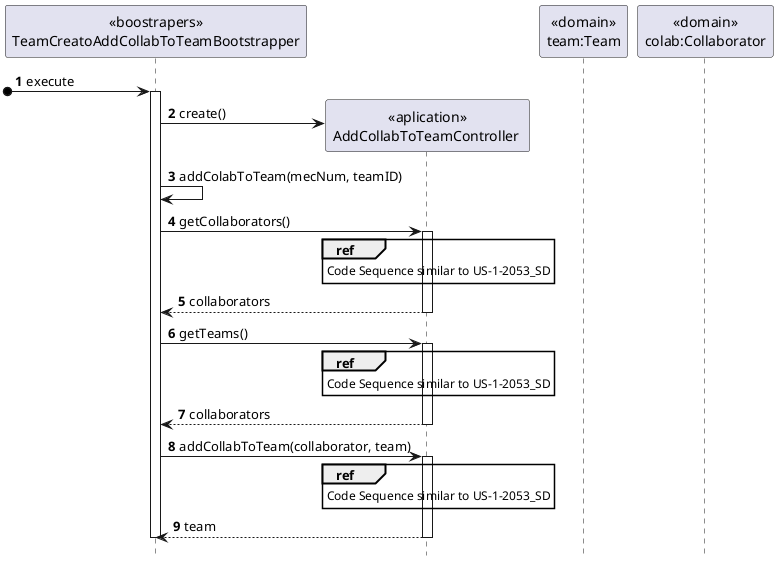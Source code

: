 @startuml
autonumber
hide footbox

participant "<<boostrapers>>\nTeamCreatoAddCollabToTeamBootstrapper" as BOOT
participant "<<aplication>>\nAddCollabToTeamController " as CTRL
participant "<<domain>>\nteam:Team" as TEAM
participant "<<domain>>\ncolab:Collaborator" as COLAB

[o-> BOOT : execute

activate BOOT
BOOT -> CTRL** : create()

BOOT -> BOOT : addColabToTeam(mecNum, teamID)

BOOT -> CTRL : getCollaborators()
activate CTRL
ref over CTRL
Code Sequence similar to US-1-2053_SD
end ref
CTRL --> BOOT : collaborators
deactivate CTRL

BOOT -> CTRL : getTeams()
activate CTRL
ref over CTRL
Code Sequence similar to US-1-2053_SD
end ref
CTRL --> BOOT : collaborators
deactivate CTRL

BOOT -> CTRL : addCollabToTeam(collaborator, team)
activate CTRL
ref over CTRL
Code Sequence similar to US-1-2053_SD
end ref
CTRL --> BOOT : team
deactivate CTRL
deactivate BOOT

@enduml